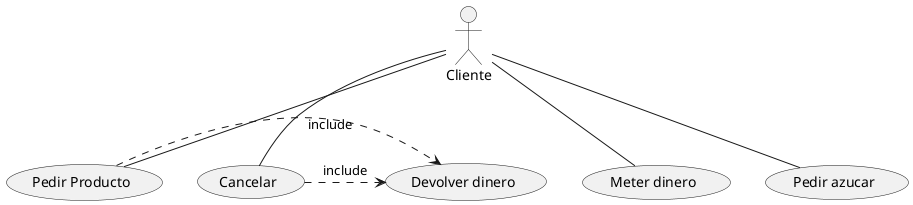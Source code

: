 @startuml
:Cliente:
(Meter dinero)
(Pedir azucar)
(Pedir Producto)
(Devolver dinero)
(Cancelar)
:Cliente: -- (Meter dinero)
:Cliente: -- (Pedir azucar)
:Cliente: -- (Pedir Producto)
:Cliente: -- (Cancelar)
(Pedir Producto) .> (Devolver dinero) : include
(Cancelar) .> (Devolver dinero) : include
@enduml
